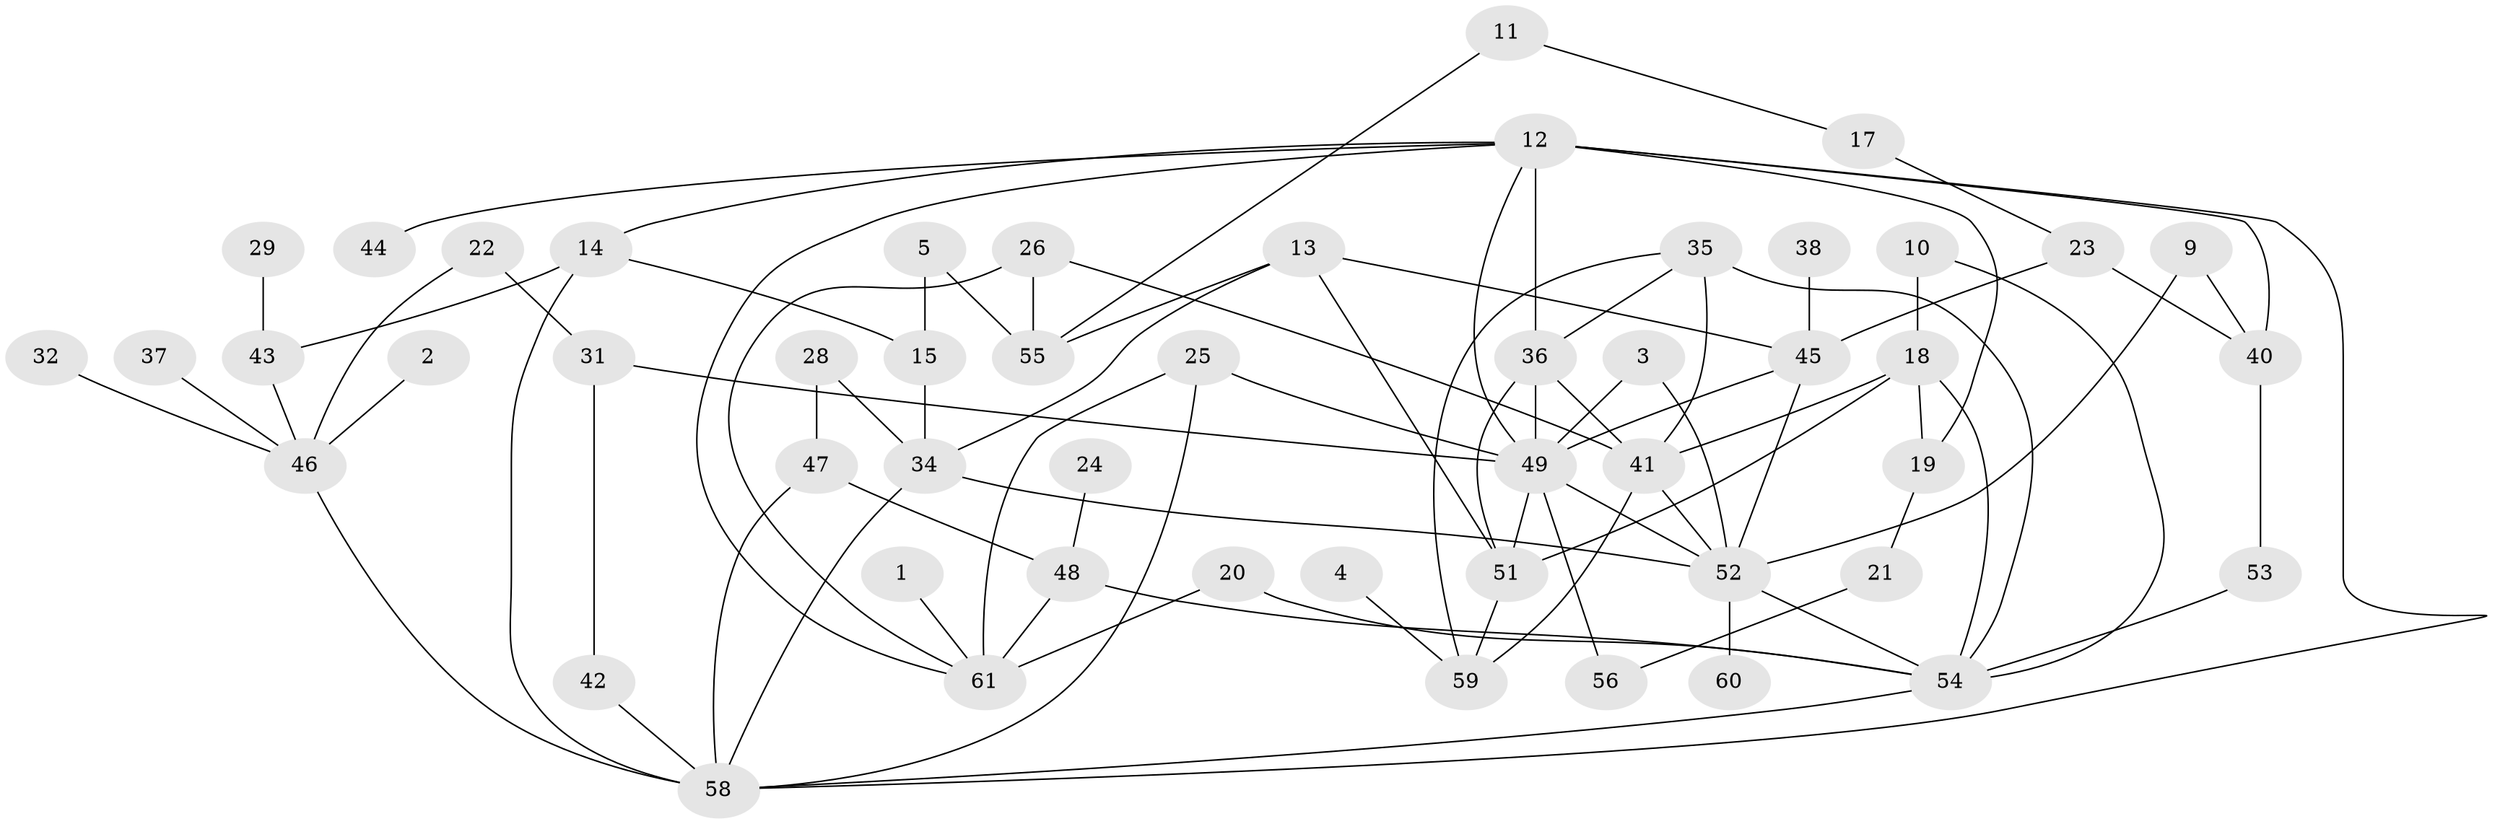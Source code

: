 // original degree distribution, {1: 0.2066115702479339, 5: 0.08264462809917356, 2: 0.2892561983471074, 4: 0.12396694214876033, 8: 0.008264462809917356, 3: 0.1652892561983471, 0: 0.0743801652892562, 7: 0.008264462809917356, 6: 0.04132231404958678}
// Generated by graph-tools (version 1.1) at 2025/25/03/09/25 03:25:22]
// undirected, 51 vertices, 86 edges
graph export_dot {
graph [start="1"]
  node [color=gray90,style=filled];
  1;
  2;
  3;
  4;
  5;
  9;
  10;
  11;
  12;
  13;
  14;
  15;
  17;
  18;
  19;
  20;
  21;
  22;
  23;
  24;
  25;
  26;
  28;
  29;
  31;
  32;
  34;
  35;
  36;
  37;
  38;
  40;
  41;
  42;
  43;
  44;
  45;
  46;
  47;
  48;
  49;
  51;
  52;
  53;
  54;
  55;
  56;
  58;
  59;
  60;
  61;
  1 -- 61 [weight=1.0];
  2 -- 46 [weight=1.0];
  3 -- 49 [weight=1.0];
  3 -- 52 [weight=1.0];
  4 -- 59 [weight=1.0];
  5 -- 15 [weight=1.0];
  5 -- 55 [weight=1.0];
  9 -- 40 [weight=1.0];
  9 -- 52 [weight=1.0];
  10 -- 18 [weight=1.0];
  10 -- 54 [weight=1.0];
  11 -- 17 [weight=1.0];
  11 -- 55 [weight=1.0];
  12 -- 14 [weight=1.0];
  12 -- 19 [weight=1.0];
  12 -- 36 [weight=1.0];
  12 -- 40 [weight=1.0];
  12 -- 44 [weight=1.0];
  12 -- 49 [weight=1.0];
  12 -- 58 [weight=2.0];
  12 -- 61 [weight=1.0];
  13 -- 34 [weight=1.0];
  13 -- 45 [weight=1.0];
  13 -- 51 [weight=1.0];
  13 -- 55 [weight=1.0];
  14 -- 15 [weight=1.0];
  14 -- 43 [weight=1.0];
  14 -- 58 [weight=2.0];
  15 -- 34 [weight=2.0];
  17 -- 23 [weight=1.0];
  18 -- 19 [weight=2.0];
  18 -- 41 [weight=1.0];
  18 -- 51 [weight=1.0];
  18 -- 54 [weight=1.0];
  19 -- 21 [weight=1.0];
  20 -- 54 [weight=1.0];
  20 -- 61 [weight=1.0];
  21 -- 56 [weight=1.0];
  22 -- 31 [weight=1.0];
  22 -- 46 [weight=1.0];
  23 -- 40 [weight=1.0];
  23 -- 45 [weight=1.0];
  24 -- 48 [weight=1.0];
  25 -- 49 [weight=1.0];
  25 -- 58 [weight=1.0];
  25 -- 61 [weight=1.0];
  26 -- 41 [weight=1.0];
  26 -- 55 [weight=1.0];
  26 -- 61 [weight=1.0];
  28 -- 34 [weight=1.0];
  28 -- 47 [weight=1.0];
  29 -- 43 [weight=1.0];
  31 -- 42 [weight=1.0];
  31 -- 49 [weight=1.0];
  32 -- 46 [weight=1.0];
  34 -- 52 [weight=1.0];
  34 -- 58 [weight=1.0];
  35 -- 36 [weight=1.0];
  35 -- 41 [weight=2.0];
  35 -- 54 [weight=1.0];
  35 -- 59 [weight=1.0];
  36 -- 41 [weight=1.0];
  36 -- 49 [weight=1.0];
  36 -- 51 [weight=2.0];
  37 -- 46 [weight=1.0];
  38 -- 45 [weight=2.0];
  40 -- 53 [weight=1.0];
  41 -- 52 [weight=2.0];
  41 -- 59 [weight=1.0];
  42 -- 58 [weight=1.0];
  43 -- 46 [weight=1.0];
  45 -- 49 [weight=1.0];
  45 -- 52 [weight=1.0];
  46 -- 58 [weight=1.0];
  47 -- 48 [weight=1.0];
  47 -- 58 [weight=1.0];
  48 -- 54 [weight=1.0];
  48 -- 61 [weight=2.0];
  49 -- 51 [weight=1.0];
  49 -- 52 [weight=1.0];
  49 -- 56 [weight=1.0];
  51 -- 59 [weight=1.0];
  52 -- 54 [weight=1.0];
  52 -- 60 [weight=1.0];
  53 -- 54 [weight=1.0];
  54 -- 58 [weight=1.0];
}
